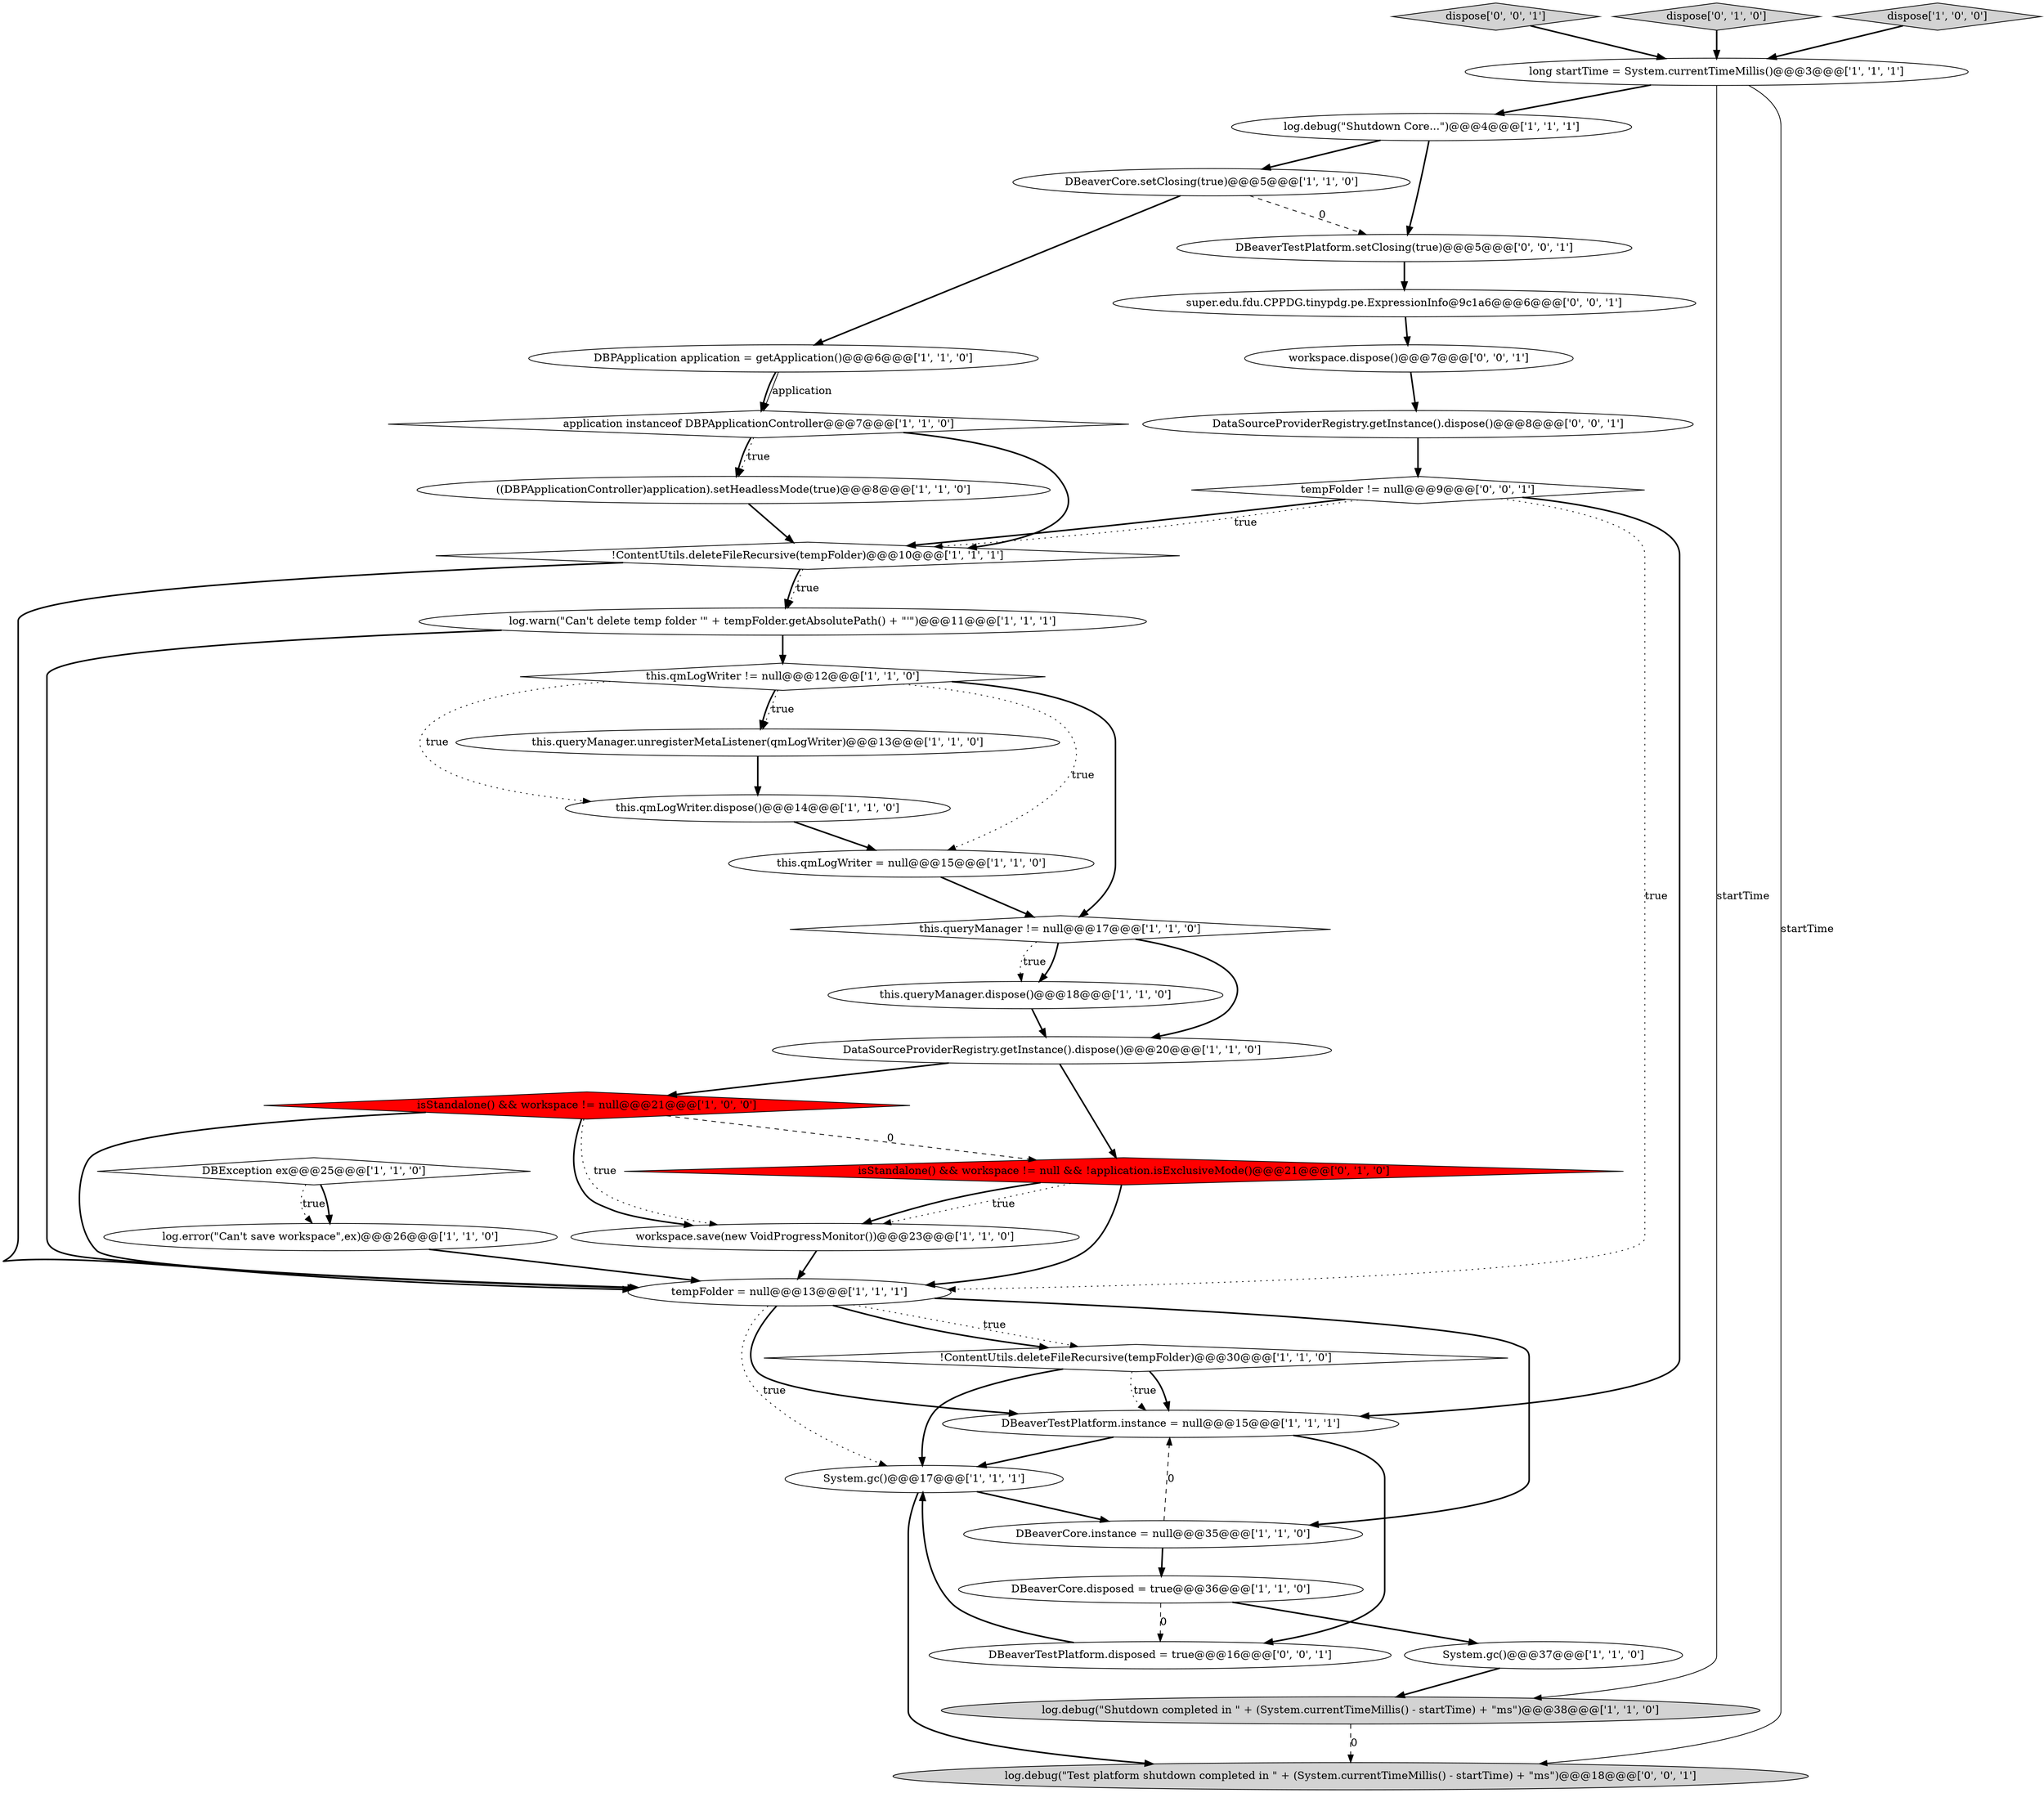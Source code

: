 digraph {
20 [style = filled, label = "log.error(\"Can't save workspace\",ex)@@@26@@@['1', '1', '0']", fillcolor = white, shape = ellipse image = "AAA0AAABBB1BBB"];
4 [style = filled, label = "DBeaverTestPlatform.instance = null@@@15@@@['1', '1', '1']", fillcolor = white, shape = ellipse image = "AAA0AAABBB1BBB"];
33 [style = filled, label = "dispose['0', '0', '1']", fillcolor = lightgray, shape = diamond image = "AAA0AAABBB3BBB"];
34 [style = filled, label = "DataSourceProviderRegistry.getInstance().dispose()@@@8@@@['0', '0', '1']", fillcolor = white, shape = ellipse image = "AAA0AAABBB3BBB"];
27 [style = filled, label = "log.debug(\"Shutdown Core...\")@@@4@@@['1', '1', '1']", fillcolor = white, shape = ellipse image = "AAA0AAABBB1BBB"];
36 [style = filled, label = "log.debug(\"Test platform shutdown completed in \" + (System.currentTimeMillis() - startTime) + \"ms\")@@@18@@@['0', '0', '1']", fillcolor = lightgray, shape = ellipse image = "AAA0AAABBB3BBB"];
16 [style = filled, label = "System.gc()@@@37@@@['1', '1', '0']", fillcolor = white, shape = ellipse image = "AAA0AAABBB1BBB"];
9 [style = filled, label = "this.queryManager.dispose()@@@18@@@['1', '1', '0']", fillcolor = white, shape = ellipse image = "AAA0AAABBB1BBB"];
37 [style = filled, label = "workspace.dispose()@@@7@@@['0', '0', '1']", fillcolor = white, shape = ellipse image = "AAA0AAABBB3BBB"];
1 [style = filled, label = "this.qmLogWriter = null@@@15@@@['1', '1', '0']", fillcolor = white, shape = ellipse image = "AAA0AAABBB1BBB"];
7 [style = filled, label = "this.qmLogWriter != null@@@12@@@['1', '1', '0']", fillcolor = white, shape = diamond image = "AAA0AAABBB1BBB"];
25 [style = filled, label = "this.queryManager.unregisterMetaListener(qmLogWriter)@@@13@@@['1', '1', '0']", fillcolor = white, shape = ellipse image = "AAA0AAABBB1BBB"];
21 [style = filled, label = "DBeaverCore.disposed = true@@@36@@@['1', '1', '0']", fillcolor = white, shape = ellipse image = "AAA0AAABBB1BBB"];
0 [style = filled, label = "((DBPApplicationController)application).setHeadlessMode(true)@@@8@@@['1', '1', '0']", fillcolor = white, shape = ellipse image = "AAA0AAABBB1BBB"];
32 [style = filled, label = "super.edu.fdu.CPPDG.tinypdg.pe.ExpressionInfo@9c1a6@@@6@@@['0', '0', '1']", fillcolor = white, shape = ellipse image = "AAA0AAABBB3BBB"];
18 [style = filled, label = "this.qmLogWriter.dispose()@@@14@@@['1', '1', '0']", fillcolor = white, shape = ellipse image = "AAA0AAABBB1BBB"];
24 [style = filled, label = "application instanceof DBPApplicationController@@@7@@@['1', '1', '0']", fillcolor = white, shape = diamond image = "AAA0AAABBB1BBB"];
14 [style = filled, label = "DBPApplication application = getApplication()@@@6@@@['1', '1', '0']", fillcolor = white, shape = ellipse image = "AAA0AAABBB1BBB"];
10 [style = filled, label = "!ContentUtils.deleteFileRecursive(tempFolder)@@@30@@@['1', '1', '0']", fillcolor = white, shape = diamond image = "AAA0AAABBB1BBB"];
15 [style = filled, label = "DBException ex@@@25@@@['1', '1', '0']", fillcolor = white, shape = diamond image = "AAA0AAABBB1BBB"];
22 [style = filled, label = "DataSourceProviderRegistry.getInstance().dispose()@@@20@@@['1', '1', '0']", fillcolor = white, shape = ellipse image = "AAA0AAABBB1BBB"];
29 [style = filled, label = "isStandalone() && workspace != null && !application.isExclusiveMode()@@@21@@@['0', '1', '0']", fillcolor = red, shape = diamond image = "AAA1AAABBB2BBB"];
26 [style = filled, label = "DBeaverCore.setClosing(true)@@@5@@@['1', '1', '0']", fillcolor = white, shape = ellipse image = "AAA0AAABBB1BBB"];
30 [style = filled, label = "tempFolder != null@@@9@@@['0', '0', '1']", fillcolor = white, shape = diamond image = "AAA0AAABBB3BBB"];
6 [style = filled, label = "log.debug(\"Shutdown completed in \" + (System.currentTimeMillis() - startTime) + \"ms\")@@@38@@@['1', '1', '0']", fillcolor = lightgray, shape = ellipse image = "AAA0AAABBB1BBB"];
31 [style = filled, label = "DBeaverTestPlatform.setClosing(true)@@@5@@@['0', '0', '1']", fillcolor = white, shape = ellipse image = "AAA0AAABBB3BBB"];
28 [style = filled, label = "dispose['0', '1', '0']", fillcolor = lightgray, shape = diamond image = "AAA0AAABBB2BBB"];
19 [style = filled, label = "tempFolder = null@@@13@@@['1', '1', '1']", fillcolor = white, shape = ellipse image = "AAA0AAABBB1BBB"];
2 [style = filled, label = "workspace.save(new VoidProgressMonitor())@@@23@@@['1', '1', '0']", fillcolor = white, shape = ellipse image = "AAA0AAABBB1BBB"];
11 [style = filled, label = "log.warn(\"Can't delete temp folder '\" + tempFolder.getAbsolutePath() + \"'\")@@@11@@@['1', '1', '1']", fillcolor = white, shape = ellipse image = "AAA0AAABBB1BBB"];
13 [style = filled, label = "!ContentUtils.deleteFileRecursive(tempFolder)@@@10@@@['1', '1', '1']", fillcolor = white, shape = diamond image = "AAA0AAABBB1BBB"];
5 [style = filled, label = "System.gc()@@@17@@@['1', '1', '1']", fillcolor = white, shape = ellipse image = "AAA0AAABBB1BBB"];
8 [style = filled, label = "this.queryManager != null@@@17@@@['1', '1', '0']", fillcolor = white, shape = diamond image = "AAA0AAABBB1BBB"];
3 [style = filled, label = "DBeaverCore.instance = null@@@35@@@['1', '1', '0']", fillcolor = white, shape = ellipse image = "AAA0AAABBB1BBB"];
12 [style = filled, label = "long startTime = System.currentTimeMillis()@@@3@@@['1', '1', '1']", fillcolor = white, shape = ellipse image = "AAA0AAABBB1BBB"];
23 [style = filled, label = "isStandalone() && workspace != null@@@21@@@['1', '0', '0']", fillcolor = red, shape = diamond image = "AAA1AAABBB1BBB"];
17 [style = filled, label = "dispose['1', '0', '0']", fillcolor = lightgray, shape = diamond image = "AAA0AAABBB1BBB"];
35 [style = filled, label = "DBeaverTestPlatform.disposed = true@@@16@@@['0', '0', '1']", fillcolor = white, shape = ellipse image = "AAA0AAABBB3BBB"];
9->22 [style = bold, label=""];
5->3 [style = bold, label=""];
19->10 [style = dotted, label="true"];
14->24 [style = bold, label=""];
4->35 [style = bold, label=""];
2->19 [style = bold, label=""];
1->8 [style = bold, label=""];
32->37 [style = bold, label=""];
30->13 [style = bold, label=""];
0->13 [style = bold, label=""];
29->2 [style = dotted, label="true"];
24->0 [style = bold, label=""];
31->32 [style = bold, label=""];
16->6 [style = bold, label=""];
25->18 [style = bold, label=""];
26->14 [style = bold, label=""];
22->29 [style = bold, label=""];
30->19 [style = dotted, label="true"];
27->31 [style = bold, label=""];
12->36 [style = solid, label="startTime"];
19->10 [style = bold, label=""];
15->20 [style = dotted, label="true"];
28->12 [style = bold, label=""];
11->19 [style = bold, label=""];
33->12 [style = bold, label=""];
7->8 [style = bold, label=""];
23->29 [style = dashed, label="0"];
3->4 [style = dashed, label="0"];
13->11 [style = bold, label=""];
22->23 [style = bold, label=""];
34->30 [style = bold, label=""];
23->2 [style = dotted, label="true"];
8->22 [style = bold, label=""];
35->5 [style = bold, label=""];
13->19 [style = bold, label=""];
17->12 [style = bold, label=""];
29->2 [style = bold, label=""];
10->5 [style = bold, label=""];
29->19 [style = bold, label=""];
30->13 [style = dotted, label="true"];
18->1 [style = bold, label=""];
30->4 [style = bold, label=""];
15->20 [style = bold, label=""];
37->34 [style = bold, label=""];
23->19 [style = bold, label=""];
6->36 [style = dashed, label="0"];
24->0 [style = dotted, label="true"];
12->6 [style = solid, label="startTime"];
8->9 [style = bold, label=""];
7->25 [style = dotted, label="true"];
10->4 [style = bold, label=""];
21->16 [style = bold, label=""];
7->18 [style = dotted, label="true"];
19->5 [style = dotted, label="true"];
13->11 [style = dotted, label="true"];
3->21 [style = bold, label=""];
26->31 [style = dashed, label="0"];
7->25 [style = bold, label=""];
23->2 [style = bold, label=""];
19->4 [style = bold, label=""];
8->9 [style = dotted, label="true"];
10->4 [style = dotted, label="true"];
21->35 [style = dashed, label="0"];
20->19 [style = bold, label=""];
7->1 [style = dotted, label="true"];
5->36 [style = bold, label=""];
12->27 [style = bold, label=""];
19->3 [style = bold, label=""];
4->5 [style = bold, label=""];
11->7 [style = bold, label=""];
14->24 [style = solid, label="application"];
24->13 [style = bold, label=""];
27->26 [style = bold, label=""];
}
